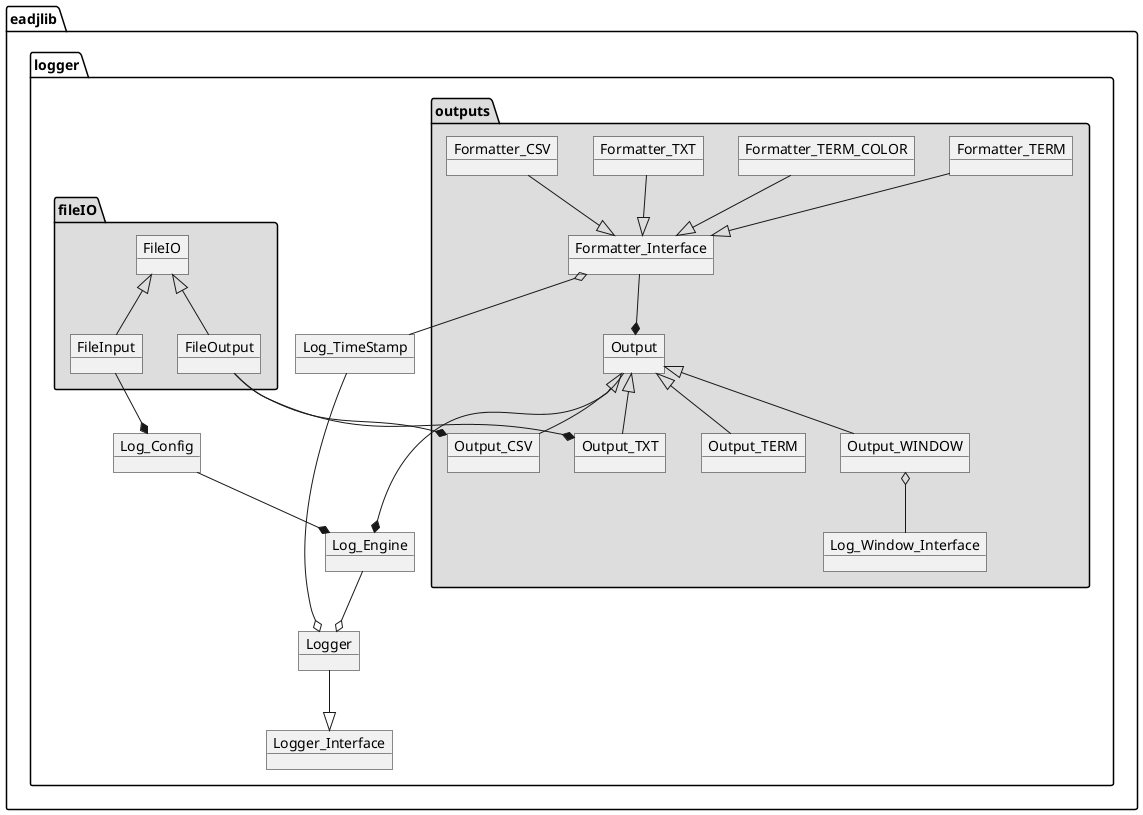@startuml
package "eadjlib.logger" #FFFFFF {
	object Logger_Interface
	object Logger
	object Log_Engine
	object Log_Config
	object Log_TimeStamp
	
	Logger --|> Logger_Interface
	Log_TimeStamp --o Logger
	Log_Engine --o Logger
	Log_Config --* Log_Engine
	
	package "eadjlib.logger.outputs" #DDDDDD {
		object Formatter_Interface
		object Formatter_TERM
		object Formatter_TERM_COLOR
		object Formatter_TXT
		object Formatter_CSV
		object Output
		object Output_TERM
		object Output_TXT
		object Output_CSV
		object Output_WINDOW
		object Log_Window_Interface

		Formatter_TERM --|> Formatter_Interface
	    Formatter_TERM_COLOR --|> Formatter_Interface
		Formatter_TXT --|> Formatter_Interface
		Formatter_CSV --|> Formatter_Interface

		Formatter_Interface o-- Log_TimeStamp
		Output --* Log_Engine

		Output <|-- Output_TERM
		Output <|-- Output_TXT
		Output <|-- Output_CSV
		Output <|-- Output_WINDOW

        Output_WINDOW o-- Log_Window_Interface
		Output *-up- Formatter_Interface

	}
	
	package "eadjlib.logger.fileIO" #DDDDDD {
		object FileIO
		object FileInput
		object FileOutput
		
		FileIO <|-- FileOutput
		FileIO <|-- FileInput
	}
	
	FileOutput --* Output_TXT
	FileOutput --* Output_CSV
	FileInput --* Log_Config
}

@enduml